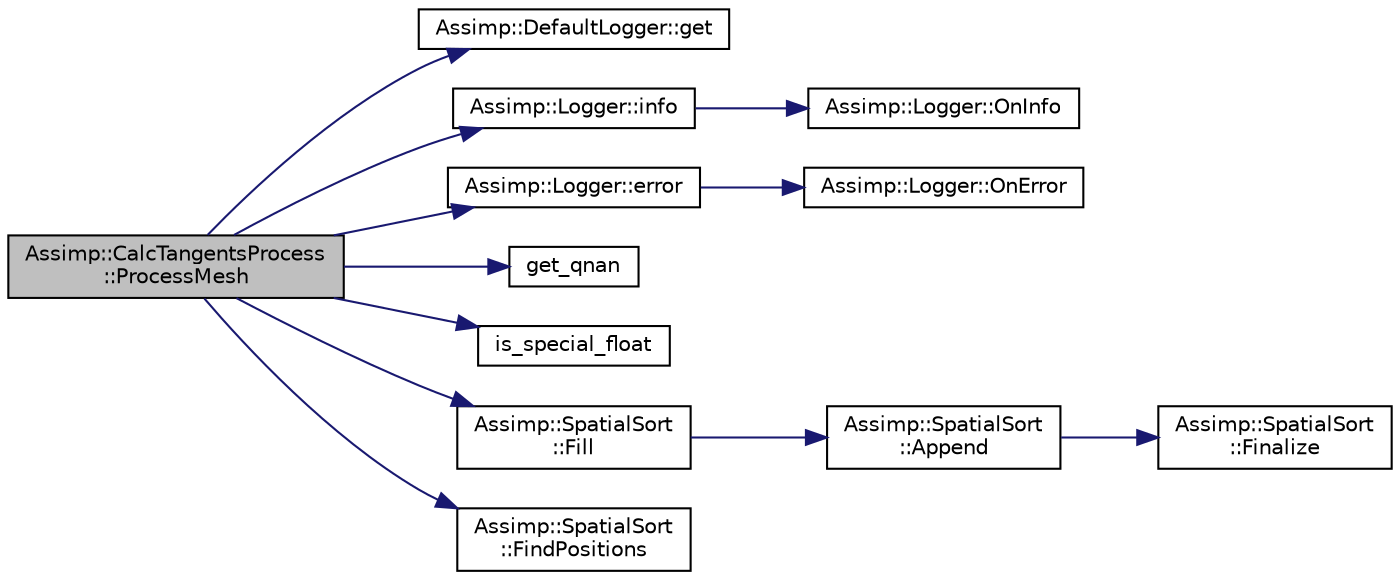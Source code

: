 digraph "Assimp::CalcTangentsProcess::ProcessMesh"
{
  edge [fontname="Helvetica",fontsize="10",labelfontname="Helvetica",labelfontsize="10"];
  node [fontname="Helvetica",fontsize="10",shape=record];
  rankdir="LR";
  Node1 [label="Assimp::CalcTangentsProcess\l::ProcessMesh",height=0.2,width=0.4,color="black", fillcolor="grey75", style="filled", fontcolor="black"];
  Node1 -> Node2 [color="midnightblue",fontsize="10",style="solid",fontname="Helvetica"];
  Node2 [label="Assimp::DefaultLogger::get",height=0.2,width=0.4,color="black", fillcolor="white", style="filled",URL="$class_assimp_1_1_default_logger.html#a093cac26b06553ac774f84769cb0d691",tooltip="Getter for singleton instance. "];
  Node1 -> Node3 [color="midnightblue",fontsize="10",style="solid",fontname="Helvetica"];
  Node3 [label="Assimp::Logger::info",height=0.2,width=0.4,color="black", fillcolor="white", style="filled",URL="$class_assimp_1_1_logger.html#a12b8a125083c47ac0bb6056f00761e52",tooltip="Writes a info message. "];
  Node3 -> Node4 [color="midnightblue",fontsize="10",style="solid",fontname="Helvetica"];
  Node4 [label="Assimp::Logger::OnInfo",height=0.2,width=0.4,color="black", fillcolor="white", style="filled",URL="$class_assimp_1_1_logger.html#aba81c4562ff8db83f06c6b62f2eb7983",tooltip="Called as a request to write a specific info message. "];
  Node1 -> Node5 [color="midnightblue",fontsize="10",style="solid",fontname="Helvetica"];
  Node5 [label="Assimp::Logger::error",height=0.2,width=0.4,color="black", fillcolor="white", style="filled",URL="$class_assimp_1_1_logger.html#aa8b7c3f56dc4cecfdacc8bb36ba3fac1",tooltip="Writes an error message. "];
  Node5 -> Node6 [color="midnightblue",fontsize="10",style="solid",fontname="Helvetica"];
  Node6 [label="Assimp::Logger::OnError",height=0.2,width=0.4,color="black", fillcolor="white", style="filled",URL="$class_assimp_1_1_logger.html#ae2ea0790aba6125b90af0f2768b0759d",tooltip="Called as a request to write a specific error message. "];
  Node1 -> Node7 [color="midnightblue",fontsize="10",style="solid",fontname="Helvetica"];
  Node7 [label="get_qnan",height=0.2,width=0.4,color="black", fillcolor="white", style="filled",URL="$qnan_8h.html#a34ba4591ca5cac28d3e9a2f0436e7f63",tooltip="Get a fresh qnan. "];
  Node1 -> Node8 [color="midnightblue",fontsize="10",style="solid",fontname="Helvetica"];
  Node8 [label="is_special_float",height=0.2,width=0.4,color="black", fillcolor="white", style="filled",URL="$qnan_8h.html#ae81ad0f99eba1f73bad78e48a16df827",tooltip="check whether a float is either NaN or (+/-) INF. "];
  Node1 -> Node9 [color="midnightblue",fontsize="10",style="solid",fontname="Helvetica"];
  Node9 [label="Assimp::SpatialSort\l::Fill",height=0.2,width=0.4,color="black", fillcolor="white", style="filled",URL="$class_assimp_1_1_spatial_sort.html#a9818ff67761742c6492173e61035ad37"];
  Node9 -> Node10 [color="midnightblue",fontsize="10",style="solid",fontname="Helvetica"];
  Node10 [label="Assimp::SpatialSort\l::Append",height=0.2,width=0.4,color="black", fillcolor="white", style="filled",URL="$class_assimp_1_1_spatial_sort.html#acc7813f0ab385e7744890b92f12c8fd8"];
  Node10 -> Node11 [color="midnightblue",fontsize="10",style="solid",fontname="Helvetica"];
  Node11 [label="Assimp::SpatialSort\l::Finalize",height=0.2,width=0.4,color="black", fillcolor="white", style="filled",URL="$class_assimp_1_1_spatial_sort.html#a28ddec1cbbce9f157dd1457f5f7f07d4"];
  Node1 -> Node12 [color="midnightblue",fontsize="10",style="solid",fontname="Helvetica"];
  Node12 [label="Assimp::SpatialSort\l::FindPositions",height=0.2,width=0.4,color="black", fillcolor="white", style="filled",URL="$class_assimp_1_1_spatial_sort.html#aba82319700683c65857deaffc245e3c7"];
}
